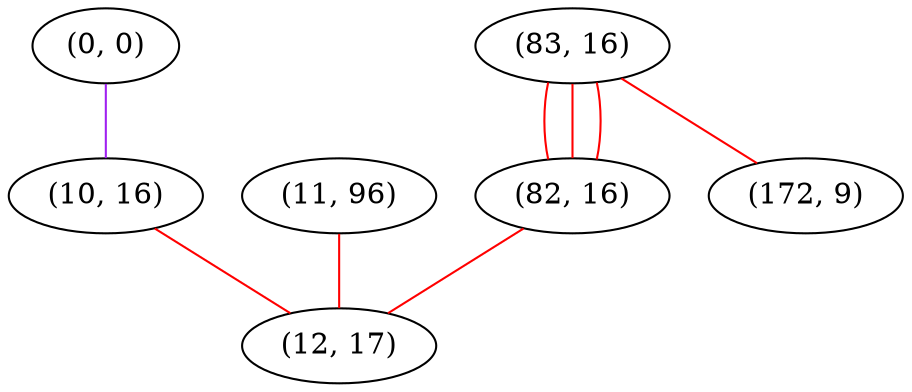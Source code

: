 graph "" {
"(0, 0)";
"(83, 16)";
"(10, 16)";
"(11, 96)";
"(82, 16)";
"(12, 17)";
"(172, 9)";
"(0, 0)" -- "(10, 16)"  [color=purple, key=0, weight=4];
"(83, 16)" -- "(82, 16)"  [color=red, key=0, weight=1];
"(83, 16)" -- "(82, 16)"  [color=red, key=1, weight=1];
"(83, 16)" -- "(82, 16)"  [color=red, key=2, weight=1];
"(83, 16)" -- "(172, 9)"  [color=red, key=0, weight=1];
"(10, 16)" -- "(12, 17)"  [color=red, key=0, weight=1];
"(11, 96)" -- "(12, 17)"  [color=red, key=0, weight=1];
"(82, 16)" -- "(12, 17)"  [color=red, key=0, weight=1];
}
